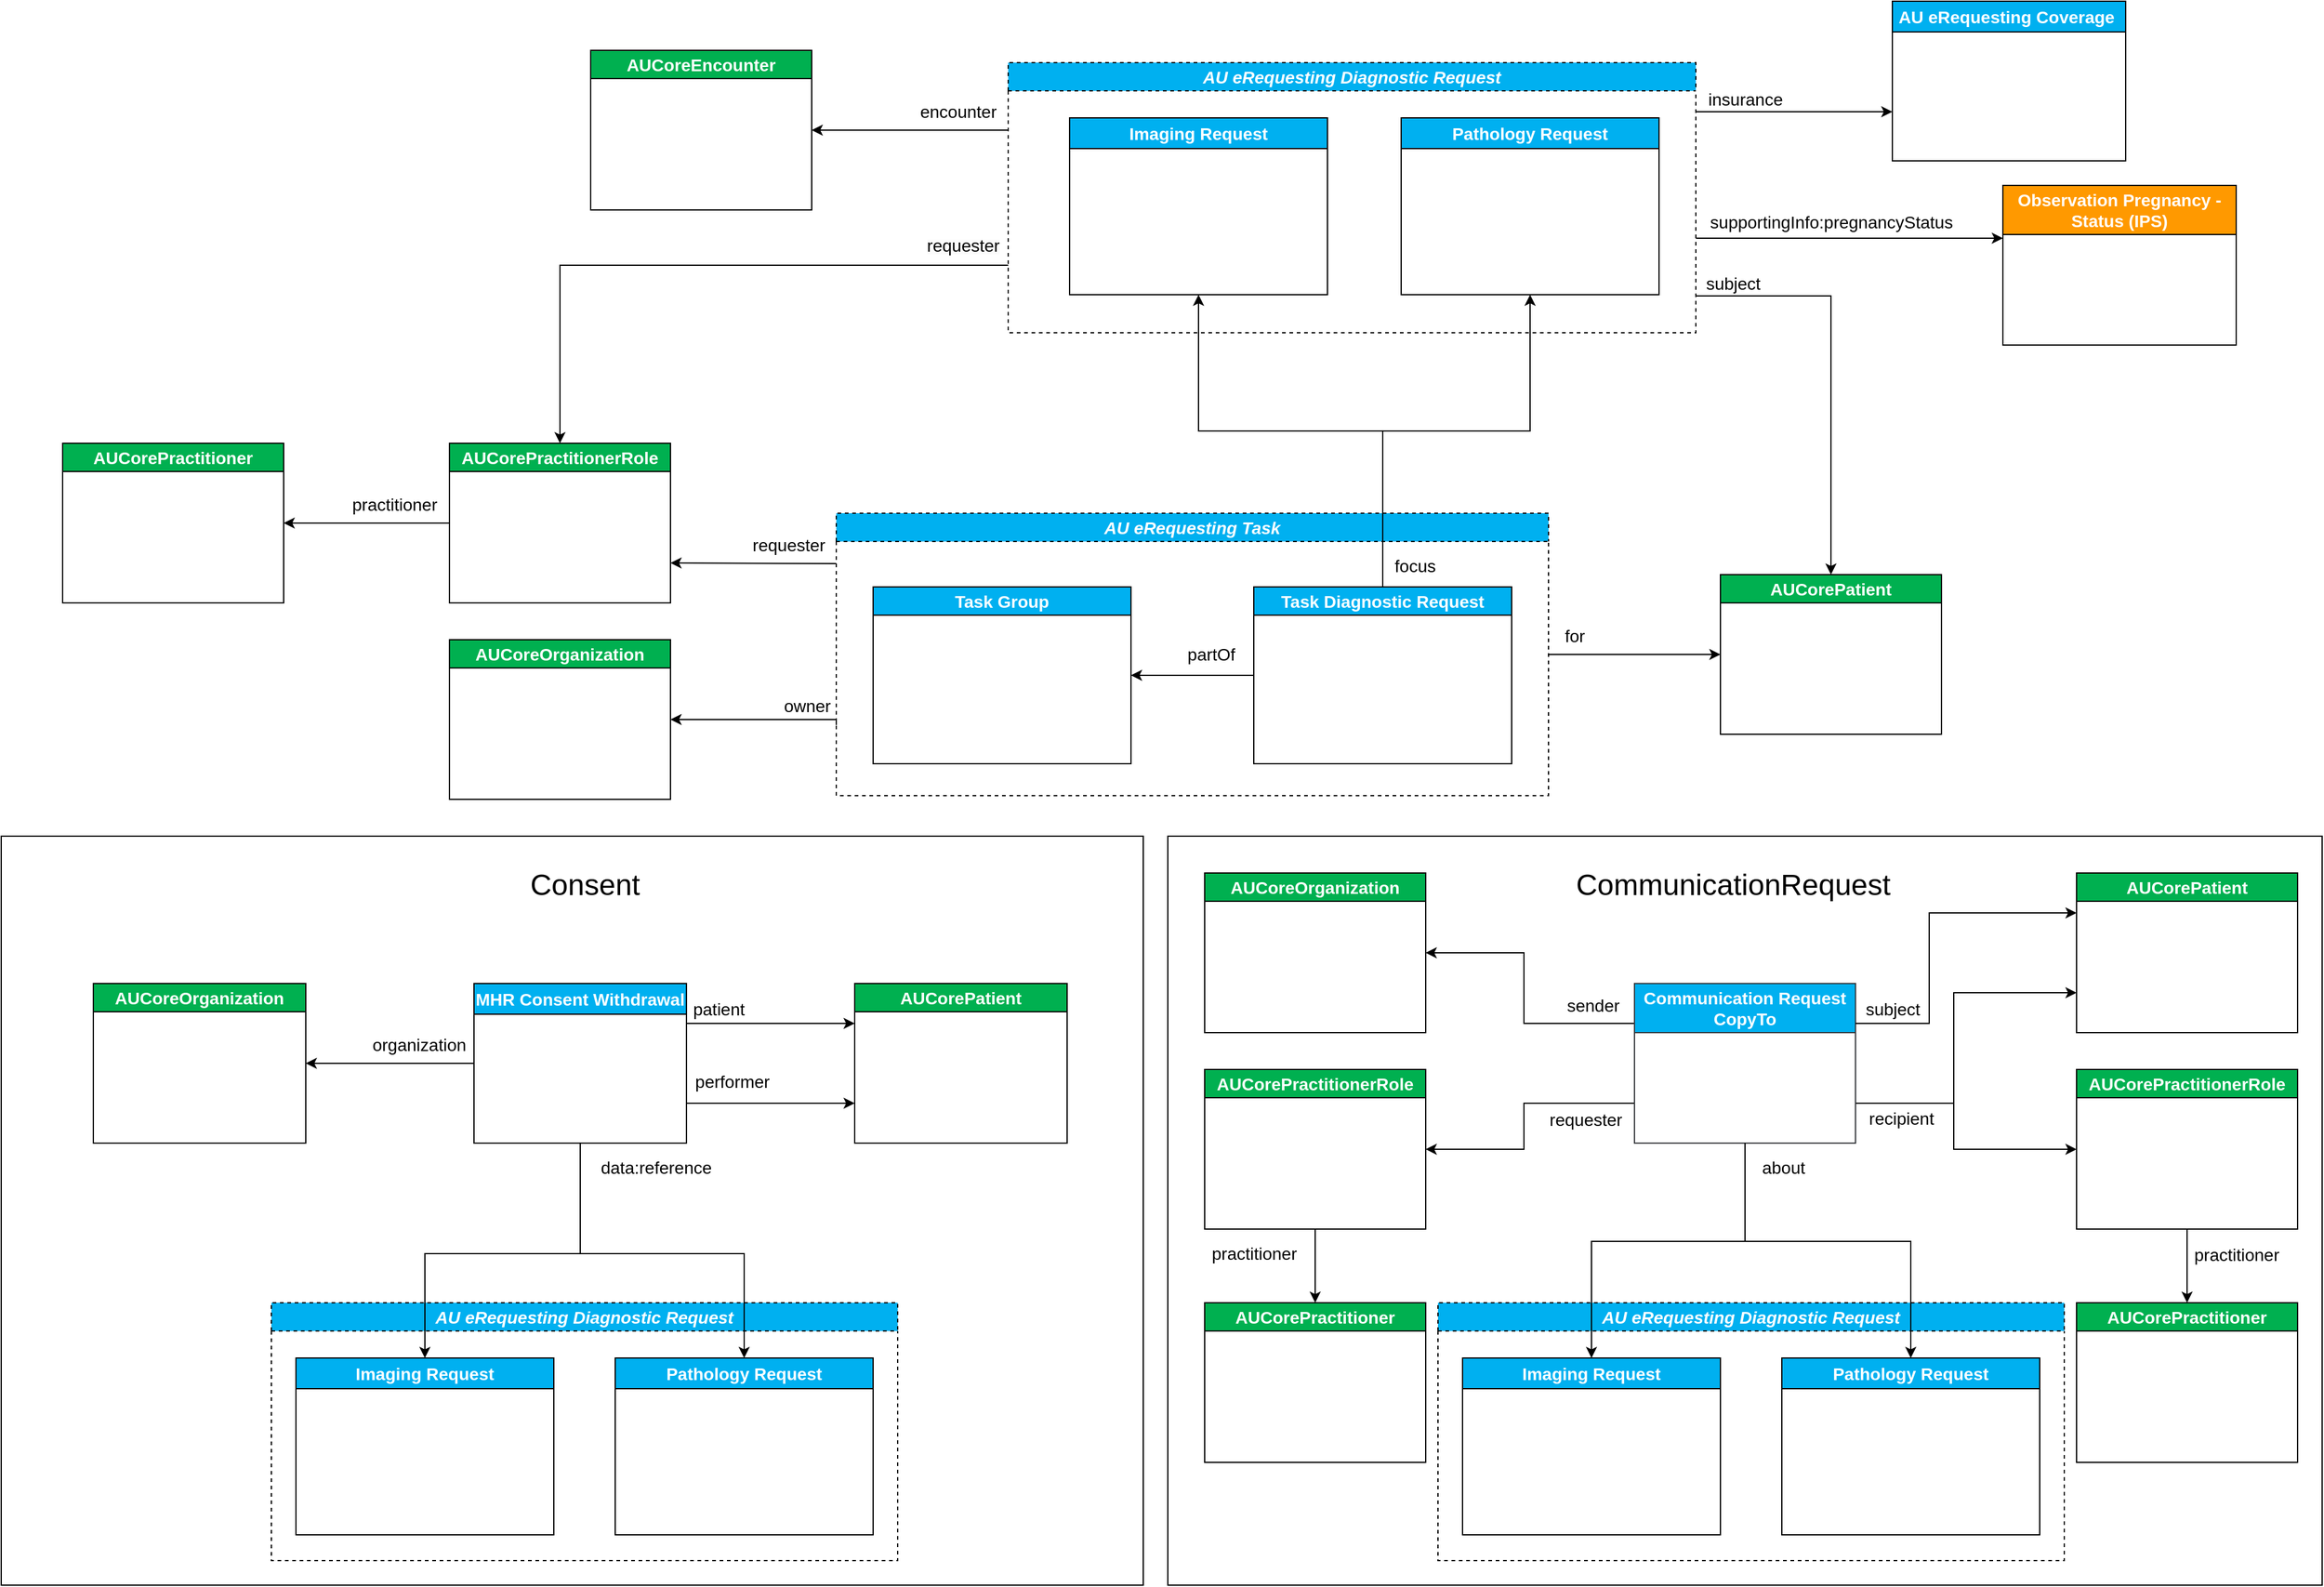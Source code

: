 <mxfile version="26.1.0">
  <diagram name="AU eRequesting Profiles" id="hqirXYm3t4ZpQUOzN1tX">
    <mxGraphModel dx="5840" dy="847" grid="1" gridSize="10" guides="1" tooltips="1" connect="1" arrows="1" fold="1" page="1" pageScale="1" pageWidth="2000" pageHeight="2000" math="0" shadow="0">
      <root>
        <mxCell id="EbWxLvnc2WvTkKkIr4HV-0" />
        <mxCell id="EbWxLvnc2WvTkKkIr4HV-1" parent="EbWxLvnc2WvTkKkIr4HV-0" />
        <mxCell id="PvqXCtplTE5vdzdxyjfR-15" value="" style="rounded=0;whiteSpace=wrap;html=1;" parent="EbWxLvnc2WvTkKkIr4HV-1" vertex="1">
          <mxGeometry x="-3020" y="710" width="940" height="610" as="geometry" />
        </mxCell>
        <mxCell id="dFLvf4JqVi5ovuZaXesn-0" value="&lt;i&gt;&lt;font style=&quot;font-size: 14px;&quot;&gt;AU eRequesting Task&lt;/font&gt;&lt;/i&gt;" style="swimlane;whiteSpace=wrap;html=1;startSize=23;fillColor=#00B0F0;fontColor=#FFFFFF;dashed=1;" parent="EbWxLvnc2WvTkKkIr4HV-1" vertex="1">
          <mxGeometry x="-3290" y="447" width="580" height="230" as="geometry" />
        </mxCell>
        <mxCell id="dFLvf4JqVi5ovuZaXesn-1" value="&lt;font style=&quot;font-size: 14px;&quot;&gt;Task Group&lt;/font&gt;" style="swimlane;whiteSpace=wrap;html=1;startSize=23;fillColor=#00B0F0;fontColor=#FFFFFF;" parent="dFLvf4JqVi5ovuZaXesn-0" vertex="1">
          <mxGeometry x="30" y="60" width="210" height="144" as="geometry" />
        </mxCell>
        <mxCell id="EbWxLvnc2WvTkKkIr4HV-20" value="&lt;font style=&quot;font-size: 14px;&quot;&gt;Task Diagnostic Request&lt;/font&gt;" style="swimlane;whiteSpace=wrap;html=1;startSize=23;fillColor=#00B0F0;fontColor=#FFFFFF;" parent="dFLvf4JqVi5ovuZaXesn-0" vertex="1">
          <mxGeometry x="340" y="60" width="210" height="144" as="geometry" />
        </mxCell>
        <mxCell id="dFLvf4JqVi5ovuZaXesn-2" style="edgeStyle=orthogonalEdgeStyle;rounded=0;orthogonalLoop=1;jettySize=auto;html=1;entryX=1;entryY=0.5;entryDx=0;entryDy=0;exitX=0;exitY=0.5;exitDx=0;exitDy=0;" parent="dFLvf4JqVi5ovuZaXesn-0" source="EbWxLvnc2WvTkKkIr4HV-20" target="dFLvf4JqVi5ovuZaXesn-1" edge="1">
          <mxGeometry relative="1" as="geometry" />
        </mxCell>
        <mxCell id="dFLvf4JqVi5ovuZaXesn-3" value="&lt;font style=&quot;font-size: 14px;&quot;&gt;partOf&lt;/font&gt;" style="edgeLabel;html=1;align=center;verticalAlign=middle;resizable=0;points=[];" parent="dFLvf4JqVi5ovuZaXesn-2" vertex="1" connectable="0">
          <mxGeometry x="0.125" relative="1" as="geometry">
            <mxPoint x="21" y="-17" as="offset" />
          </mxGeometry>
        </mxCell>
        <mxCell id="EbWxLvnc2WvTkKkIr4HV-2" style="edgeStyle=orthogonalEdgeStyle;rounded=0;orthogonalLoop=1;jettySize=auto;html=1;entryX=0;entryY=0.75;entryDx=0;entryDy=0;" parent="EbWxLvnc2WvTkKkIr4HV-1" edge="1">
          <mxGeometry relative="1" as="geometry">
            <mxPoint x="-2590" y="120" as="sourcePoint" />
            <Array as="points">
              <mxPoint x="-2570" y="120" />
              <mxPoint x="-2570" y="120" />
            </Array>
            <mxPoint x="-2430" y="120" as="targetPoint" />
          </mxGeometry>
        </mxCell>
        <mxCell id="EbWxLvnc2WvTkKkIr4HV-3" value="&lt;font style=&quot;font-size: 14px;&quot;&gt;insurance&lt;/font&gt;" style="edgeLabel;html=1;align=center;verticalAlign=middle;resizable=0;points=[];" parent="EbWxLvnc2WvTkKkIr4HV-2" vertex="1" connectable="0">
          <mxGeometry x="-0.301" y="-2" relative="1" as="geometry">
            <mxPoint x="-16" y="-12" as="offset" />
          </mxGeometry>
        </mxCell>
        <mxCell id="EbWxLvnc2WvTkKkIr4HV-4" style="edgeStyle=orthogonalEdgeStyle;rounded=0;orthogonalLoop=1;jettySize=auto;html=1;entryX=1;entryY=0.5;entryDx=0;entryDy=0;exitX=0;exitY=0.25;exitDx=0;exitDy=0;" parent="EbWxLvnc2WvTkKkIr4HV-1" source="EbWxLvnc2WvTkKkIr4HV-6" target="EbWxLvnc2WvTkKkIr4HV-33" edge="1">
          <mxGeometry relative="1" as="geometry">
            <mxPoint x="-3190" y="190" as="sourcePoint" />
          </mxGeometry>
        </mxCell>
        <mxCell id="EbWxLvnc2WvTkKkIr4HV-5" value="&lt;font style=&quot;font-size: 14px;&quot;&gt;encounter&lt;/font&gt;" style="edgeLabel;html=1;align=center;verticalAlign=middle;resizable=0;points=[];" parent="EbWxLvnc2WvTkKkIr4HV-4" vertex="1" connectable="0">
          <mxGeometry x="-0.011" y="-1" relative="1" as="geometry">
            <mxPoint x="38" y="-14" as="offset" />
          </mxGeometry>
        </mxCell>
        <mxCell id="zJeUlpGb6O0oO5C6ozT8-2" style="edgeStyle=orthogonalEdgeStyle;rounded=0;orthogonalLoop=1;jettySize=auto;html=1;" parent="EbWxLvnc2WvTkKkIr4HV-1" edge="1">
          <mxGeometry relative="1" as="geometry">
            <mxPoint x="-2590" y="223" as="sourcePoint" />
            <mxPoint x="-2340" y="223" as="targetPoint" />
            <Array as="points">
              <mxPoint x="-2560" y="223" />
            </Array>
          </mxGeometry>
        </mxCell>
        <mxCell id="zJeUlpGb6O0oO5C6ozT8-4" value="&lt;font style=&quot;font-size: 14px;&quot;&gt;supportingInfo:pregnancyStatus&lt;/font&gt;" style="edgeLabel;html=1;align=center;verticalAlign=middle;resizable=0;points=[];" parent="zJeUlpGb6O0oO5C6ozT8-2" vertex="1" connectable="0">
          <mxGeometry x="-0.72" y="3" relative="1" as="geometry">
            <mxPoint x="75" y="-10" as="offset" />
          </mxGeometry>
        </mxCell>
        <mxCell id="EbWxLvnc2WvTkKkIr4HV-6" value="&lt;i&gt;&lt;font style=&quot;font-size: 14px;&quot;&gt;AU eRequesting Diagnostic Request&lt;/font&gt;&lt;/i&gt;" style="swimlane;whiteSpace=wrap;html=1;startSize=23;fillColor=#00B0F0;fontColor=#FFFFFF;strokeColor=#000000;dashed=1;" parent="EbWxLvnc2WvTkKkIr4HV-1" vertex="1">
          <mxGeometry x="-3150" y="80" width="560" height="220" as="geometry" />
        </mxCell>
        <mxCell id="EbWxLvnc2WvTkKkIr4HV-7" value="&lt;font style=&quot;font-size: 14px;&quot;&gt;Pathology Request&lt;/font&gt;" style="swimlane;whiteSpace=wrap;html=1;fillColor=#00B0F0;fontColor=#FFFFFF;startSize=25;verticalAlign=middle;" parent="EbWxLvnc2WvTkKkIr4HV-6" vertex="1">
          <mxGeometry x="320" y="45" width="210" height="144" as="geometry" />
        </mxCell>
        <mxCell id="EbWxLvnc2WvTkKkIr4HV-8" value="&lt;font style=&quot;font-size: 14px;&quot;&gt;Imaging Request&lt;/font&gt;" style="swimlane;whiteSpace=wrap;html=1;fillColor=#00B0F0;fontColor=#FFFFFF;startSize=25;" parent="EbWxLvnc2WvTkKkIr4HV-6" vertex="1">
          <mxGeometry x="50" y="45" width="210" height="144" as="geometry" />
        </mxCell>
        <mxCell id="EbWxLvnc2WvTkKkIr4HV-9" value="&lt;font style=&quot;font-size: 14px;&quot;&gt;AUCorePatient&lt;/font&gt;" style="swimlane;whiteSpace=wrap;html=1;fillColor=#00b050;fontColor=#FFFFFF;" parent="EbWxLvnc2WvTkKkIr4HV-1" vertex="1">
          <mxGeometry x="-2570" y="497" width="180" height="130" as="geometry" />
        </mxCell>
        <mxCell id="vFgVQvWpmhU4-8emhrs5-1" style="edgeStyle=orthogonalEdgeStyle;rounded=0;orthogonalLoop=1;jettySize=auto;html=1;entryX=1;entryY=0.5;entryDx=0;entryDy=0;" edge="1" parent="EbWxLvnc2WvTkKkIr4HV-1" source="EbWxLvnc2WvTkKkIr4HV-12" target="vFgVQvWpmhU4-8emhrs5-0">
          <mxGeometry relative="1" as="geometry" />
        </mxCell>
        <mxCell id="vFgVQvWpmhU4-8emhrs5-3" value="&lt;font style=&quot;font-size: 14px;&quot;&gt;practitioner&lt;/font&gt;" style="edgeLabel;html=1;align=center;verticalAlign=middle;resizable=0;points=[];" vertex="1" connectable="0" parent="vFgVQvWpmhU4-8emhrs5-1">
          <mxGeometry x="-0.144" y="-1" relative="1" as="geometry">
            <mxPoint x="13" y="-14" as="offset" />
          </mxGeometry>
        </mxCell>
        <mxCell id="EbWxLvnc2WvTkKkIr4HV-12" value="&lt;font style=&quot;font-size: 14px;&quot;&gt;AUCorePractitionerRole&lt;/font&gt;" style="swimlane;whiteSpace=wrap;html=1;fillColor=#00b050;fontColor=#FFFFFF;" parent="EbWxLvnc2WvTkKkIr4HV-1" vertex="1">
          <mxGeometry x="-3605" y="390" width="180" height="130" as="geometry" />
        </mxCell>
        <mxCell id="EbWxLvnc2WvTkKkIr4HV-16" style="rounded=0;orthogonalLoop=1;jettySize=auto;html=1;edgeStyle=elbowEdgeStyle;entryX=0.5;entryY=0;entryDx=0;entryDy=0;elbow=vertical;jumpStyle=arc;" parent="EbWxLvnc2WvTkKkIr4HV-1" target="EbWxLvnc2WvTkKkIr4HV-9" edge="1">
          <mxGeometry relative="1" as="geometry">
            <mxPoint x="-2590" y="270" as="sourcePoint" />
            <mxPoint x="-2440" y="497" as="targetPoint" />
            <Array as="points">
              <mxPoint x="-2530" y="270" />
            </Array>
          </mxGeometry>
        </mxCell>
        <mxCell id="EbWxLvnc2WvTkKkIr4HV-17" value="&lt;font style=&quot;font-size: 14px;&quot;&gt;subject&lt;/font&gt;" style="edgeLabel;html=1;align=center;verticalAlign=middle;resizable=0;points=[];" parent="EbWxLvnc2WvTkKkIr4HV-16" vertex="1" connectable="0">
          <mxGeometry x="-0.572" y="-2" relative="1" as="geometry">
            <mxPoint x="-42" y="-12" as="offset" />
          </mxGeometry>
        </mxCell>
        <mxCell id="EbWxLvnc2WvTkKkIr4HV-18" style="rounded=0;orthogonalLoop=1;jettySize=auto;html=1;edgeStyle=elbowEdgeStyle;elbow=vertical;entryX=0.5;entryY=0;entryDx=0;entryDy=0;jumpStyle=arc;exitX=0;exitY=0.75;exitDx=0;exitDy=0;" parent="EbWxLvnc2WvTkKkIr4HV-1" source="EbWxLvnc2WvTkKkIr4HV-6" target="EbWxLvnc2WvTkKkIr4HV-12" edge="1">
          <mxGeometry relative="1" as="geometry">
            <mxPoint x="-3350" y="250" as="sourcePoint" />
            <mxPoint x="-3258" y="840" as="targetPoint" />
            <Array as="points">
              <mxPoint x="-3320" y="245" />
            </Array>
          </mxGeometry>
        </mxCell>
        <mxCell id="EbWxLvnc2WvTkKkIr4HV-19" value="&lt;span style=&quot;text-wrap: wrap; background-color: rgb(251, 251, 251);&quot;&gt;&lt;font style=&quot;font-size: 14px;&quot;&gt;requester&lt;/font&gt;&lt;/span&gt;" style="edgeLabel;html=1;align=center;verticalAlign=middle;resizable=0;points=[];" parent="EbWxLvnc2WvTkKkIr4HV-18" vertex="1" connectable="0">
          <mxGeometry x="-0.806" y="2" relative="1" as="geometry">
            <mxPoint x="12" y="-18" as="offset" />
          </mxGeometry>
        </mxCell>
        <mxCell id="EbWxLvnc2WvTkKkIr4HV-21" style="rounded=0;orthogonalLoop=1;jettySize=auto;html=1;edgeStyle=elbowEdgeStyle;elbow=vertical;jumpStyle=arc;entryX=0.5;entryY=1;entryDx=0;entryDy=0;exitX=0.5;exitY=0;exitDx=0;exitDy=0;" parent="EbWxLvnc2WvTkKkIr4HV-1" source="EbWxLvnc2WvTkKkIr4HV-20" target="EbWxLvnc2WvTkKkIr4HV-7" edge="1">
          <mxGeometry relative="1" as="geometry">
            <mxPoint x="-2928" y="480" as="sourcePoint" />
            <mxPoint x="-2870" y="430" as="targetPoint" />
            <Array as="points">
              <mxPoint x="-2790" y="380" />
            </Array>
          </mxGeometry>
        </mxCell>
        <mxCell id="EbWxLvnc2WvTkKkIr4HV-22" style="rounded=0;orthogonalLoop=1;jettySize=auto;html=1;edgeStyle=elbowEdgeStyle;flowAnimation=0;jumpStyle=arc;exitX=1;exitY=0.5;exitDx=0;exitDy=0;entryX=0;entryY=0.5;entryDx=0;entryDy=0;" parent="EbWxLvnc2WvTkKkIr4HV-1" source="dFLvf4JqVi5ovuZaXesn-0" target="EbWxLvnc2WvTkKkIr4HV-9" edge="1">
          <mxGeometry relative="1" as="geometry">
            <mxPoint x="-2770" y="701" as="sourcePoint" />
            <mxPoint x="-2590" y="701" as="targetPoint" />
          </mxGeometry>
        </mxCell>
        <mxCell id="EbWxLvnc2WvTkKkIr4HV-23" value="&lt;font style=&quot;font-size: 14px;&quot;&gt;for&lt;/font&gt;" style="edgeLabel;html=1;align=center;verticalAlign=middle;resizable=0;points=[];" parent="EbWxLvnc2WvTkKkIr4HV-22" vertex="1" connectable="0">
          <mxGeometry x="-0.473" y="2" relative="1" as="geometry">
            <mxPoint x="-16" y="-13" as="offset" />
          </mxGeometry>
        </mxCell>
        <mxCell id="EbWxLvnc2WvTkKkIr4HV-24" style="rounded=0;orthogonalLoop=1;jettySize=auto;html=1;edgeStyle=elbowEdgeStyle;entryX=1;entryY=0.75;entryDx=0;entryDy=0;jumpStyle=arc;" parent="EbWxLvnc2WvTkKkIr4HV-1" target="EbWxLvnc2WvTkKkIr4HV-12" edge="1">
          <mxGeometry relative="1" as="geometry">
            <mxPoint x="-3290" y="488" as="sourcePoint" />
            <mxPoint x="-3128" y="890" as="targetPoint" />
            <Array as="points">
              <mxPoint x="-3330" y="570" />
            </Array>
          </mxGeometry>
        </mxCell>
        <mxCell id="EbWxLvnc2WvTkKkIr4HV-25" value="&lt;font style=&quot;font-size: 14px;&quot;&gt;requester&lt;/font&gt;" style="edgeLabel;html=1;align=center;verticalAlign=middle;resizable=0;points=[];" parent="EbWxLvnc2WvTkKkIr4HV-24" vertex="1" connectable="0">
          <mxGeometry x="-0.221" y="2" relative="1" as="geometry">
            <mxPoint x="13" y="-17" as="offset" />
          </mxGeometry>
        </mxCell>
        <mxCell id="EbWxLvnc2WvTkKkIr4HV-26" value="&lt;font style=&quot;font-size: 14px;&quot;&gt;AUCoreOrganization&lt;/font&gt;" style="swimlane;whiteSpace=wrap;html=1;fillColor=#00b050;fontColor=#FFFFFF;direction=east;startSize=23;" parent="EbWxLvnc2WvTkKkIr4HV-1" vertex="1">
          <mxGeometry x="-3605" y="550" width="180" height="130" as="geometry" />
        </mxCell>
        <mxCell id="EbWxLvnc2WvTkKkIr4HV-27" style="rounded=0;orthogonalLoop=1;jettySize=auto;html=1;edgeStyle=elbowEdgeStyle;entryX=1;entryY=0.5;entryDx=0;entryDy=0;elbow=vertical;jumpStyle=arc;exitX=0;exitY=0.75;exitDx=0;exitDy=0;" parent="EbWxLvnc2WvTkKkIr4HV-1" source="dFLvf4JqVi5ovuZaXesn-0" target="EbWxLvnc2WvTkKkIr4HV-26" edge="1">
          <mxGeometry relative="1" as="geometry">
            <mxPoint x="-3010" y="880" as="sourcePoint" />
            <mxPoint x="-2917" y="911" as="targetPoint" />
            <Array as="points">
              <mxPoint x="-3370" y="615" />
            </Array>
          </mxGeometry>
        </mxCell>
        <mxCell id="EbWxLvnc2WvTkKkIr4HV-28" value="&lt;font style=&quot;font-size: 14px;&quot;&gt;owner&lt;/font&gt;" style="edgeLabel;html=1;align=center;verticalAlign=middle;resizable=0;points=[];" parent="EbWxLvnc2WvTkKkIr4HV-27" vertex="1" connectable="0">
          <mxGeometry x="-0.239" y="1" relative="1" as="geometry">
            <mxPoint x="24" y="-12" as="offset" />
          </mxGeometry>
        </mxCell>
        <mxCell id="EbWxLvnc2WvTkKkIr4HV-30" style="edgeStyle=orthogonalEdgeStyle;rounded=0;orthogonalLoop=1;jettySize=auto;html=1;exitX=0.5;exitY=0;exitDx=0;exitDy=0;entryX=0.5;entryY=1;entryDx=0;entryDy=0;" parent="EbWxLvnc2WvTkKkIr4HV-1" source="EbWxLvnc2WvTkKkIr4HV-20" target="EbWxLvnc2WvTkKkIr4HV-8" edge="1">
          <mxGeometry relative="1" as="geometry">
            <mxPoint x="-3070" y="380" as="targetPoint" />
            <Array as="points">
              <mxPoint x="-2845" y="380" />
              <mxPoint x="-2995" y="380" />
            </Array>
          </mxGeometry>
        </mxCell>
        <mxCell id="EbWxLvnc2WvTkKkIr4HV-31" value="&lt;font style=&quot;font-size: 14px;&quot;&gt;focus&lt;/font&gt;" style="edgeLabel;html=1;align=center;verticalAlign=middle;resizable=0;points=[];" parent="EbWxLvnc2WvTkKkIr4HV-30" vertex="1" connectable="0">
          <mxGeometry x="0.23" relative="1" as="geometry">
            <mxPoint x="137" y="110" as="offset" />
          </mxGeometry>
        </mxCell>
        <mxCell id="EbWxLvnc2WvTkKkIr4HV-33" value="&lt;font style=&quot;font-size: 14px;&quot;&gt;AUCoreEncounter&lt;/font&gt;" style="swimlane;whiteSpace=wrap;html=1;fillColor=#00b050;fontColor=#FFFFFF;snapToPoint=0;" parent="EbWxLvnc2WvTkKkIr4HV-1" vertex="1">
          <mxGeometry x="-3490" y="70" width="180" height="130" as="geometry" />
        </mxCell>
        <mxCell id="zJeUlpGb6O0oO5C6ozT8-0" value="&lt;font style=&quot;font-size: 14px;&quot;&gt;Observation Pregnancy -&lt;/font&gt;&lt;div&gt;&lt;font style=&quot;font-size: 14px;&quot;&gt;Status (IPS)&lt;/font&gt;&lt;/div&gt;" style="swimlane;whiteSpace=wrap;html=1;fillColor=light-dark(#ff9900, #9a5800);strokeColor=light-dark(#000000, #c17f1f);startSize=40;fontSize=12;verticalAlign=bottom;horizontal=1;fontColor=#FFFFFF;snapToPoint=0;" parent="EbWxLvnc2WvTkKkIr4HV-1" vertex="1">
          <mxGeometry x="-2340" y="180" width="190" height="130" as="geometry" />
        </mxCell>
        <mxCell id="7_kXNTjAxno2QR4PIbn3-0" value="" style="rounded=0;whiteSpace=wrap;html=1;" parent="EbWxLvnc2WvTkKkIr4HV-1" vertex="1">
          <mxGeometry x="-3970" y="710" width="930" height="610" as="geometry" />
        </mxCell>
        <mxCell id="vFgVQvWpmhU4-8emhrs5-24" style="edgeStyle=orthogonalEdgeStyle;rounded=0;orthogonalLoop=1;jettySize=auto;html=1;" edge="1" parent="EbWxLvnc2WvTkKkIr4HV-1" source="6EvMXWvZHoyorwN3j23z-0" target="vFgVQvWpmhU4-8emhrs5-22">
          <mxGeometry relative="1" as="geometry" />
        </mxCell>
        <mxCell id="vFgVQvWpmhU4-8emhrs5-26" value="&lt;font style=&quot;font-size: 14px;&quot;&gt;practitioner&lt;/font&gt;" style="edgeLabel;html=1;align=center;verticalAlign=middle;resizable=0;points=[];" vertex="1" connectable="0" parent="vFgVQvWpmhU4-8emhrs5-24">
          <mxGeometry x="-0.407" y="1" relative="1" as="geometry">
            <mxPoint x="-51" y="2" as="offset" />
          </mxGeometry>
        </mxCell>
        <mxCell id="6EvMXWvZHoyorwN3j23z-0" value="&lt;font style=&quot;font-size: 14px;&quot;&gt;AUCorePractitionerRole&lt;/font&gt;" style="swimlane;whiteSpace=wrap;html=1;fillColor=#00b050;fontColor=#FFFFFF;" parent="EbWxLvnc2WvTkKkIr4HV-1" vertex="1">
          <mxGeometry x="-2990" y="900" width="180" height="130" as="geometry" />
        </mxCell>
        <mxCell id="6EvMXWvZHoyorwN3j23z-4" style="edgeStyle=orthogonalEdgeStyle;rounded=0;orthogonalLoop=1;jettySize=auto;html=1;exitX=0;exitY=0.25;exitDx=0;exitDy=0;entryX=1;entryY=0.5;entryDx=0;entryDy=0;" parent="EbWxLvnc2WvTkKkIr4HV-1" source="6EvMXWvZHoyorwN3j23z-13" target="6EvMXWvZHoyorwN3j23z-14" edge="1">
          <mxGeometry relative="1" as="geometry">
            <mxPoint x="-2700" y="910" as="sourcePoint" />
            <mxPoint x="-2700" y="770" as="targetPoint" />
            <Array as="points">
              <mxPoint x="-2730" y="863" />
              <mxPoint x="-2730" y="805" />
            </Array>
          </mxGeometry>
        </mxCell>
        <mxCell id="6EvMXWvZHoyorwN3j23z-5" value="&lt;font style=&quot;font-size: 14px;&quot;&gt;sender&lt;/font&gt;" style="edgeLabel;html=1;align=center;verticalAlign=middle;resizable=0;points=[];" parent="6EvMXWvZHoyorwN3j23z-4" vertex="1" connectable="0">
          <mxGeometry x="-0.713" relative="1" as="geometry">
            <mxPoint x="-2" y="-15" as="offset" />
          </mxGeometry>
        </mxCell>
        <mxCell id="6EvMXWvZHoyorwN3j23z-6" style="edgeStyle=orthogonalEdgeStyle;rounded=0;orthogonalLoop=1;jettySize=auto;html=1;entryX=0;entryY=0.75;entryDx=0;entryDy=0;exitX=1;exitY=0.75;exitDx=0;exitDy=0;" parent="EbWxLvnc2WvTkKkIr4HV-1" source="6EvMXWvZHoyorwN3j23z-13" target="6EvMXWvZHoyorwN3j23z-16" edge="1">
          <mxGeometry relative="1" as="geometry">
            <Array as="points">
              <mxPoint x="-2380" y="928" />
              <mxPoint x="-2380" y="838" />
            </Array>
          </mxGeometry>
        </mxCell>
        <mxCell id="6EvMXWvZHoyorwN3j23z-7" style="edgeStyle=orthogonalEdgeStyle;rounded=0;orthogonalLoop=1;jettySize=auto;html=1;exitX=1;exitY=0.75;exitDx=0;exitDy=0;entryX=0;entryY=0.5;entryDx=0;entryDy=0;" parent="EbWxLvnc2WvTkKkIr4HV-1" source="6EvMXWvZHoyorwN3j23z-13" target="6EvMXWvZHoyorwN3j23z-15" edge="1">
          <mxGeometry relative="1" as="geometry">
            <mxPoint x="-2300" y="970" as="targetPoint" />
            <Array as="points">
              <mxPoint x="-2380" y="928" />
              <mxPoint x="-2380" y="965" />
            </Array>
          </mxGeometry>
        </mxCell>
        <mxCell id="6EvMXWvZHoyorwN3j23z-8" value="&lt;font style=&quot;font-size: 14px;&quot;&gt;recipient&lt;/font&gt;" style="edgeLabel;html=1;align=center;verticalAlign=middle;resizable=0;points=[];" parent="6EvMXWvZHoyorwN3j23z-7" vertex="1" connectable="0">
          <mxGeometry x="-0.758" y="-1" relative="1" as="geometry">
            <mxPoint x="10" y="11" as="offset" />
          </mxGeometry>
        </mxCell>
        <mxCell id="6EvMXWvZHoyorwN3j23z-9" style="edgeStyle=orthogonalEdgeStyle;rounded=0;orthogonalLoop=1;jettySize=auto;html=1;entryX=1;entryY=0.5;entryDx=0;entryDy=0;exitX=0;exitY=0.75;exitDx=0;exitDy=0;" parent="EbWxLvnc2WvTkKkIr4HV-1" source="6EvMXWvZHoyorwN3j23z-13" target="6EvMXWvZHoyorwN3j23z-0" edge="1">
          <mxGeometry relative="1" as="geometry">
            <mxPoint x="-2770" y="1055" as="targetPoint" />
            <mxPoint x="-2600" y="910" as="sourcePoint" />
            <Array as="points">
              <mxPoint x="-2730" y="928" />
              <mxPoint x="-2730" y="965" />
            </Array>
          </mxGeometry>
        </mxCell>
        <mxCell id="6EvMXWvZHoyorwN3j23z-10" value="&lt;font style=&quot;font-size: 14px;&quot;&gt;requester&lt;/font&gt;" style="edgeLabel;html=1;align=center;verticalAlign=middle;resizable=0;points=[];" parent="6EvMXWvZHoyorwN3j23z-9" vertex="1" connectable="0">
          <mxGeometry x="-0.701" y="-1" relative="1" as="geometry">
            <mxPoint x="-9" y="14" as="offset" />
          </mxGeometry>
        </mxCell>
        <mxCell id="6EvMXWvZHoyorwN3j23z-13" value="&lt;font style=&quot;font-size: 14px;&quot;&gt;Communication Request CopyTo&lt;/font&gt;" style="swimlane;whiteSpace=wrap;html=1;fillColor=#00b0f0;strokeColor=#36393d;fontColor=#FFFFFF;startSize=40;fontSize=12;verticalAlign=bottom;horizontal=1;" parent="EbWxLvnc2WvTkKkIr4HV-1" vertex="1">
          <mxGeometry x="-2640" y="830" width="180" height="130" as="geometry" />
        </mxCell>
        <mxCell id="6EvMXWvZHoyorwN3j23z-14" value="&lt;font style=&quot;font-size: 14px;&quot;&gt;AUCoreOrganization&lt;/font&gt;" style="swimlane;whiteSpace=wrap;html=1;fillColor=#00b050;fontColor=#FFFFFF;" parent="EbWxLvnc2WvTkKkIr4HV-1" vertex="1">
          <mxGeometry x="-2990" y="740" width="180" height="130" as="geometry" />
        </mxCell>
        <mxCell id="6EvMXWvZHoyorwN3j23z-15" value="&lt;font style=&quot;font-size: 14px;&quot;&gt;AUCorePractitionerRole&lt;/font&gt;" style="swimlane;whiteSpace=wrap;html=1;fillColor=#00b050;fontColor=#FFFFFF;" parent="EbWxLvnc2WvTkKkIr4HV-1" vertex="1">
          <mxGeometry x="-2280" y="900" width="180" height="130" as="geometry" />
        </mxCell>
        <mxCell id="6EvMXWvZHoyorwN3j23z-16" value="&lt;font style=&quot;font-size: 14px;&quot;&gt;AUCorePatient&lt;/font&gt;" style="swimlane;whiteSpace=wrap;html=1;fillColor=#00b050;fontColor=#FFFFFF;" parent="EbWxLvnc2WvTkKkIr4HV-1" vertex="1">
          <mxGeometry x="-2280" y="740" width="180" height="130" as="geometry" />
        </mxCell>
        <mxCell id="6EvMXWvZHoyorwN3j23z-22" style="edgeStyle=orthogonalEdgeStyle;rounded=0;orthogonalLoop=1;jettySize=auto;html=1;exitX=0;exitY=0.5;exitDx=0;exitDy=0;entryX=1;entryY=0.5;entryDx=0;entryDy=0;" parent="EbWxLvnc2WvTkKkIr4HV-1" source="6EvMXWvZHoyorwN3j23z-32" target="6EvMXWvZHoyorwN3j23z-28" edge="1">
          <mxGeometry relative="1" as="geometry">
            <mxPoint x="-3605" y="863" as="sourcePoint" />
            <mxPoint x="-3715" y="900" as="targetPoint" />
            <Array as="points">
              <mxPoint x="-3645" y="895" />
              <mxPoint x="-3645" y="895" />
            </Array>
          </mxGeometry>
        </mxCell>
        <mxCell id="6EvMXWvZHoyorwN3j23z-23" value="&lt;font style=&quot;font-size: 14px;&quot;&gt;organization&lt;/font&gt;" style="edgeLabel;html=1;align=center;verticalAlign=middle;resizable=0;points=[];" parent="6EvMXWvZHoyorwN3j23z-22" vertex="1" connectable="0">
          <mxGeometry x="-0.713" relative="1" as="geometry">
            <mxPoint x="-26" y="-15" as="offset" />
          </mxGeometry>
        </mxCell>
        <mxCell id="6EvMXWvZHoyorwN3j23z-24" style="edgeStyle=orthogonalEdgeStyle;rounded=0;orthogonalLoop=1;jettySize=auto;html=1;entryX=0;entryY=0.75;entryDx=0;entryDy=0;exitX=1;exitY=0.75;exitDx=0;exitDy=0;" parent="EbWxLvnc2WvTkKkIr4HV-1" source="6EvMXWvZHoyorwN3j23z-32" target="6EvMXWvZHoyorwN3j23z-29" edge="1">
          <mxGeometry relative="1" as="geometry">
            <Array as="points">
              <mxPoint x="-3325" y="928" />
              <mxPoint x="-3245" y="928" />
            </Array>
            <mxPoint x="-3395" y="928" as="sourcePoint" />
          </mxGeometry>
        </mxCell>
        <mxCell id="6EvMXWvZHoyorwN3j23z-25" value="&lt;font style=&quot;font-size: 14px;&quot;&gt;performer&lt;/font&gt;" style="edgeLabel;html=1;align=center;verticalAlign=middle;resizable=0;points=[];" parent="6EvMXWvZHoyorwN3j23z-24" vertex="1" connectable="0">
          <mxGeometry x="-0.673" y="1" relative="1" as="geometry">
            <mxPoint x="14" y="-17" as="offset" />
          </mxGeometry>
        </mxCell>
        <mxCell id="6EvMXWvZHoyorwN3j23z-26" style="edgeStyle=orthogonalEdgeStyle;rounded=0;orthogonalLoop=1;jettySize=auto;html=1;exitX=1;exitY=0.25;exitDx=0;exitDy=0;entryX=0;entryY=0.25;entryDx=0;entryDy=0;" parent="EbWxLvnc2WvTkKkIr4HV-1" source="6EvMXWvZHoyorwN3j23z-32" target="6EvMXWvZHoyorwN3j23z-29" edge="1">
          <mxGeometry relative="1" as="geometry">
            <mxPoint x="-3245" y="863" as="targetPoint" />
            <Array as="points">
              <mxPoint x="-3375" y="862" />
              <mxPoint x="-3345" y="863" />
            </Array>
            <mxPoint x="-3385" y="860" as="sourcePoint" />
          </mxGeometry>
        </mxCell>
        <mxCell id="6EvMXWvZHoyorwN3j23z-27" value="&lt;font style=&quot;font-size: 14px;&quot;&gt;patient&lt;/font&gt;" style="edgeLabel;html=1;align=center;verticalAlign=middle;resizable=0;points=[];" parent="6EvMXWvZHoyorwN3j23z-26" vertex="1" connectable="0">
          <mxGeometry x="-0.781" y="1" relative="1" as="geometry">
            <mxPoint x="11" y="-11" as="offset" />
          </mxGeometry>
        </mxCell>
        <mxCell id="6EvMXWvZHoyorwN3j23z-28" value="&lt;font style=&quot;font-size: 14px;&quot;&gt;AUCoreOrganization&lt;/font&gt;" style="swimlane;whiteSpace=wrap;html=1;fillColor=#00b050;fontColor=#FFFFFF;" parent="EbWxLvnc2WvTkKkIr4HV-1" vertex="1">
          <mxGeometry x="-3895" y="830" width="173" height="130" as="geometry" />
        </mxCell>
        <mxCell id="6EvMXWvZHoyorwN3j23z-29" value="&lt;font style=&quot;font-size: 14px;&quot;&gt;AUCorePatient&lt;/font&gt;" style="swimlane;whiteSpace=wrap;html=1;fillColor=#00b050;fontColor=#FFFFFF;" parent="EbWxLvnc2WvTkKkIr4HV-1" vertex="1">
          <mxGeometry x="-3275" y="830" width="173" height="130" as="geometry" />
        </mxCell>
        <mxCell id="6EvMXWvZHoyorwN3j23z-32" value="&lt;font style=&quot;font-size: 14px;&quot;&gt;MHR Consent Withdrawal&lt;/font&gt;" style="swimlane;whiteSpace=wrap;html=1;fillColor=#00B0F0;fontColor=#FFFFFF;startSize=25;verticalAlign=middle;" parent="EbWxLvnc2WvTkKkIr4HV-1" vertex="1">
          <mxGeometry x="-3585" y="830" width="173" height="130" as="geometry" />
        </mxCell>
        <mxCell id="6EvMXWvZHoyorwN3j23z-33" value="&lt;font style=&quot;font-size: 24px;&quot;&gt;Consent&lt;/font&gt;" style="text;html=1;align=center;verticalAlign=middle;resizable=0;points=[];autosize=1;strokeColor=none;fillColor=none;" parent="EbWxLvnc2WvTkKkIr4HV-1" vertex="1">
          <mxGeometry x="-3550" y="730" width="110" height="40" as="geometry" />
        </mxCell>
        <mxCell id="6EvMXWvZHoyorwN3j23z-34" value="&lt;font style=&quot;font-size: 24px;&quot;&gt;CommunicationRequest&lt;/font&gt;" style="text;html=1;align=center;verticalAlign=middle;resizable=0;points=[];autosize=1;strokeColor=none;fillColor=none;" parent="EbWxLvnc2WvTkKkIr4HV-1" vertex="1">
          <mxGeometry x="-2700" y="730" width="280" height="40" as="geometry" />
        </mxCell>
        <mxCell id="6EvMXWvZHoyorwN3j23z-35" value="" style="edgeStyle=orthogonalEdgeStyle;rounded=0;orthogonalLoop=1;jettySize=auto;html=1;exitX=1;exitY=0.25;exitDx=0;exitDy=0;entryX=0;entryY=0.25;entryDx=0;entryDy=0;" parent="EbWxLvnc2WvTkKkIr4HV-1" source="6EvMXWvZHoyorwN3j23z-13" target="6EvMXWvZHoyorwN3j23z-16" edge="1">
          <mxGeometry relative="1" as="geometry">
            <mxPoint x="-2300" y="800" as="targetPoint" />
            <Array as="points">
              <mxPoint x="-2400" y="863" />
              <mxPoint x="-2400" y="773" />
            </Array>
            <mxPoint x="-2460" y="863" as="sourcePoint" />
          </mxGeometry>
        </mxCell>
        <mxCell id="6EvMXWvZHoyorwN3j23z-36" value="&lt;font style=&quot;font-size: 14px;&quot;&gt;subject&lt;/font&gt;" style="edgeLabel;html=1;align=center;verticalAlign=middle;resizable=0;points=[];" parent="6EvMXWvZHoyorwN3j23z-35" vertex="1" connectable="0">
          <mxGeometry x="-0.781" y="1" relative="1" as="geometry">
            <mxPoint y="-11" as="offset" />
          </mxGeometry>
        </mxCell>
        <mxCell id="Nl825669dlgY8RsXwgkD-1" value="&lt;font style=&quot;font-size: 14px;&quot;&gt;AU eRequesting Coverage&amp;nbsp;&lt;/font&gt;" style="swimlane;whiteSpace=wrap;html=1;fillColor=#00B0F0;fontColor=#FFFFFF;startSize=25;verticalAlign=middle;" parent="EbWxLvnc2WvTkKkIr4HV-1" vertex="1">
          <mxGeometry x="-2430" y="30" width="190" height="130" as="geometry" />
        </mxCell>
        <mxCell id="vFgVQvWpmhU4-8emhrs5-0" value="&lt;font style=&quot;font-size: 14px;&quot;&gt;AUCorePractitioner&lt;/font&gt;" style="swimlane;whiteSpace=wrap;html=1;fillColor=#00b050;fontColor=#FFFFFF;" vertex="1" parent="EbWxLvnc2WvTkKkIr4HV-1">
          <mxGeometry x="-3920" y="390" width="180" height="130" as="geometry" />
        </mxCell>
        <mxCell id="vFgVQvWpmhU4-8emhrs5-7" value="&lt;i&gt;&lt;font style=&quot;font-size: 14px;&quot;&gt;AU eRequesting Diagnostic Request&lt;/font&gt;&lt;/i&gt;" style="swimlane;whiteSpace=wrap;html=1;startSize=23;fillColor=#00B0F0;fontColor=#FFFFFF;strokeColor=#000000;dashed=1;" vertex="1" parent="EbWxLvnc2WvTkKkIr4HV-1">
          <mxGeometry x="-3750" y="1090" width="510" height="210" as="geometry" />
        </mxCell>
        <mxCell id="vFgVQvWpmhU4-8emhrs5-8" value="&lt;font style=&quot;font-size: 14px;&quot;&gt;Pathology Request&lt;/font&gt;" style="swimlane;whiteSpace=wrap;html=1;fillColor=#00B0F0;fontColor=#FFFFFF;startSize=25;verticalAlign=middle;" vertex="1" parent="vFgVQvWpmhU4-8emhrs5-7">
          <mxGeometry x="280" y="45" width="210" height="144" as="geometry" />
        </mxCell>
        <mxCell id="vFgVQvWpmhU4-8emhrs5-9" value="&lt;font style=&quot;font-size: 14px;&quot;&gt;Imaging Request&lt;/font&gt;" style="swimlane;whiteSpace=wrap;html=1;fillColor=#00B0F0;fontColor=#FFFFFF;startSize=25;" vertex="1" parent="vFgVQvWpmhU4-8emhrs5-7">
          <mxGeometry x="20" y="45" width="210" height="144" as="geometry" />
        </mxCell>
        <mxCell id="6EvMXWvZHoyorwN3j23z-20" style="edgeStyle=orthogonalEdgeStyle;rounded=0;orthogonalLoop=1;jettySize=auto;html=1;entryX=0.5;entryY=0;entryDx=0;entryDy=0;exitX=0.5;exitY=1;exitDx=0;exitDy=0;" parent="EbWxLvnc2WvTkKkIr4HV-1" source="6EvMXWvZHoyorwN3j23z-32" target="vFgVQvWpmhU4-8emhrs5-9" edge="1">
          <mxGeometry relative="1" as="geometry">
            <mxPoint x="-3630" y="1099.0" as="targetPoint" />
            <Array as="points">
              <mxPoint x="-3498" y="1050" />
              <mxPoint x="-3625" y="1050" />
            </Array>
            <mxPoint x="-3495" y="980" as="sourcePoint" />
          </mxGeometry>
        </mxCell>
        <mxCell id="6EvMXWvZHoyorwN3j23z-21" value="&lt;font style=&quot;font-size: 14px;&quot;&gt;data:reference&lt;/font&gt;" style="edgeLabel;html=1;align=center;verticalAlign=middle;resizable=0;points=[];" parent="6EvMXWvZHoyorwN3j23z-20" vertex="1" connectable="0">
          <mxGeometry x="0.23" relative="1" as="geometry">
            <mxPoint x="157" y="-70" as="offset" />
          </mxGeometry>
        </mxCell>
        <mxCell id="6EvMXWvZHoyorwN3j23z-19" style="rounded=0;orthogonalLoop=1;jettySize=auto;html=1;edgeStyle=elbowEdgeStyle;elbow=vertical;jumpStyle=arc;exitX=0.5;exitY=1;exitDx=0;exitDy=0;entryX=0.5;entryY=0;entryDx=0;entryDy=0;" parent="EbWxLvnc2WvTkKkIr4HV-1" source="6EvMXWvZHoyorwN3j23z-32" target="vFgVQvWpmhU4-8emhrs5-8" edge="1">
          <mxGeometry relative="1" as="geometry">
            <mxPoint x="-3495" y="970" as="sourcePoint" />
            <mxPoint x="-3346" y="1136" as="targetPoint" />
            <Array as="points">
              <mxPoint x="-3440" y="1050" />
            </Array>
          </mxGeometry>
        </mxCell>
        <mxCell id="vFgVQvWpmhU4-8emhrs5-19" value="&lt;i&gt;&lt;font style=&quot;font-size: 14px;&quot;&gt;AU eRequesting Diagnostic Request&lt;/font&gt;&lt;/i&gt;" style="swimlane;whiteSpace=wrap;html=1;startSize=23;fillColor=#00B0F0;fontColor=#FFFFFF;strokeColor=#000000;dashed=1;" vertex="1" parent="EbWxLvnc2WvTkKkIr4HV-1">
          <mxGeometry x="-2800" y="1090" width="510" height="210" as="geometry" />
        </mxCell>
        <mxCell id="vFgVQvWpmhU4-8emhrs5-20" value="&lt;font style=&quot;font-size: 14px;&quot;&gt;Pathology Request&lt;/font&gt;" style="swimlane;whiteSpace=wrap;html=1;fillColor=#00B0F0;fontColor=#FFFFFF;startSize=25;verticalAlign=middle;" vertex="1" parent="vFgVQvWpmhU4-8emhrs5-19">
          <mxGeometry x="280" y="45" width="210" height="144" as="geometry" />
        </mxCell>
        <mxCell id="vFgVQvWpmhU4-8emhrs5-21" value="&lt;font style=&quot;font-size: 14px;&quot;&gt;Imaging Request&lt;/font&gt;" style="swimlane;whiteSpace=wrap;html=1;fillColor=#00B0F0;fontColor=#FFFFFF;startSize=25;" vertex="1" parent="vFgVQvWpmhU4-8emhrs5-19">
          <mxGeometry x="20" y="45" width="210" height="144" as="geometry" />
        </mxCell>
        <mxCell id="6EvMXWvZHoyorwN3j23z-1" style="rounded=0;orthogonalLoop=1;jettySize=auto;html=1;edgeStyle=elbowEdgeStyle;elbow=vertical;jumpStyle=arc;exitX=0.5;exitY=1;exitDx=0;exitDy=0;entryX=0.5;entryY=0;entryDx=0;entryDy=0;" parent="EbWxLvnc2WvTkKkIr4HV-1" source="6EvMXWvZHoyorwN3j23z-13" target="vFgVQvWpmhU4-8emhrs5-20" edge="1">
          <mxGeometry relative="1" as="geometry">
            <mxPoint x="-2638" y="1530" as="sourcePoint" />
            <mxPoint x="-2405" y="1130" as="targetPoint" />
            <Array as="points">
              <mxPoint x="-2490" y="1040" />
            </Array>
          </mxGeometry>
        </mxCell>
        <mxCell id="6EvMXWvZHoyorwN3j23z-2" style="edgeStyle=orthogonalEdgeStyle;rounded=0;orthogonalLoop=1;jettySize=auto;html=1;exitX=0.5;exitY=1;exitDx=0;exitDy=0;entryX=0.5;entryY=0;entryDx=0;entryDy=0;" parent="EbWxLvnc2WvTkKkIr4HV-1" source="6EvMXWvZHoyorwN3j23z-13" target="vFgVQvWpmhU4-8emhrs5-21" edge="1">
          <mxGeometry relative="1" as="geometry">
            <mxPoint x="-2675" y="1135" as="targetPoint" />
            <Array as="points">
              <mxPoint x="-2550" y="1040" />
              <mxPoint x="-2675" y="1040" />
            </Array>
          </mxGeometry>
        </mxCell>
        <mxCell id="6EvMXWvZHoyorwN3j23z-3" value="&lt;font style=&quot;font-size: 14px;&quot;&gt;about&lt;/font&gt;" style="edgeLabel;html=1;align=center;verticalAlign=middle;resizable=0;points=[];" parent="6EvMXWvZHoyorwN3j23z-2" vertex="1" connectable="0">
          <mxGeometry x="0.23" relative="1" as="geometry">
            <mxPoint x="135" y="-60" as="offset" />
          </mxGeometry>
        </mxCell>
        <mxCell id="vFgVQvWpmhU4-8emhrs5-22" value="&lt;font style=&quot;font-size: 14px;&quot;&gt;AUCorePractitioner&lt;/font&gt;" style="swimlane;whiteSpace=wrap;html=1;fillColor=#00b050;fontColor=#FFFFFF;" vertex="1" parent="EbWxLvnc2WvTkKkIr4HV-1">
          <mxGeometry x="-2990" y="1090" width="180" height="130" as="geometry" />
        </mxCell>
        <mxCell id="vFgVQvWpmhU4-8emhrs5-23" value="&lt;font style=&quot;font-size: 14px;&quot;&gt;AUCorePractitioner&lt;/font&gt;" style="swimlane;whiteSpace=wrap;html=1;fillColor=#00b050;fontColor=#FFFFFF;startSize=23;" vertex="1" parent="EbWxLvnc2WvTkKkIr4HV-1">
          <mxGeometry x="-2280" y="1090" width="180" height="130" as="geometry" />
        </mxCell>
        <mxCell id="vFgVQvWpmhU4-8emhrs5-25" style="edgeStyle=orthogonalEdgeStyle;rounded=0;orthogonalLoop=1;jettySize=auto;html=1;" edge="1" parent="EbWxLvnc2WvTkKkIr4HV-1" source="6EvMXWvZHoyorwN3j23z-15">
          <mxGeometry relative="1" as="geometry">
            <mxPoint x="-2190" y="1090" as="targetPoint" />
          </mxGeometry>
        </mxCell>
        <mxCell id="vFgVQvWpmhU4-8emhrs5-27" value="&lt;font style=&quot;font-size: 14px;&quot;&gt;practitioner&lt;/font&gt;" style="edgeLabel;html=1;align=center;verticalAlign=middle;resizable=0;points=[];" vertex="1" connectable="0" parent="vFgVQvWpmhU4-8emhrs5-25">
          <mxGeometry x="-0.198" y="2" relative="1" as="geometry">
            <mxPoint x="38" y="-4" as="offset" />
          </mxGeometry>
        </mxCell>
      </root>
    </mxGraphModel>
  </diagram>
</mxfile>
